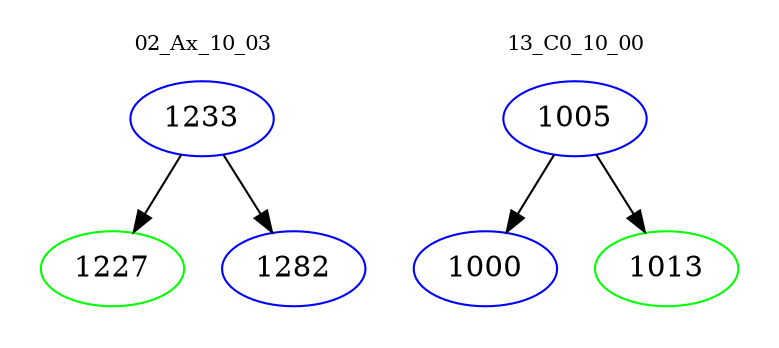 digraph{
subgraph cluster_0 {
color = white
label = "02_Ax_10_03";
fontsize=10;
T0_1233 [label="1233", color="blue"]
T0_1233 -> T0_1227 [color="black"]
T0_1227 [label="1227", color="green"]
T0_1233 -> T0_1282 [color="black"]
T0_1282 [label="1282", color="blue"]
}
subgraph cluster_1 {
color = white
label = "13_C0_10_00";
fontsize=10;
T1_1005 [label="1005", color="blue"]
T1_1005 -> T1_1000 [color="black"]
T1_1000 [label="1000", color="blue"]
T1_1005 -> T1_1013 [color="black"]
T1_1013 [label="1013", color="green"]
}
}
